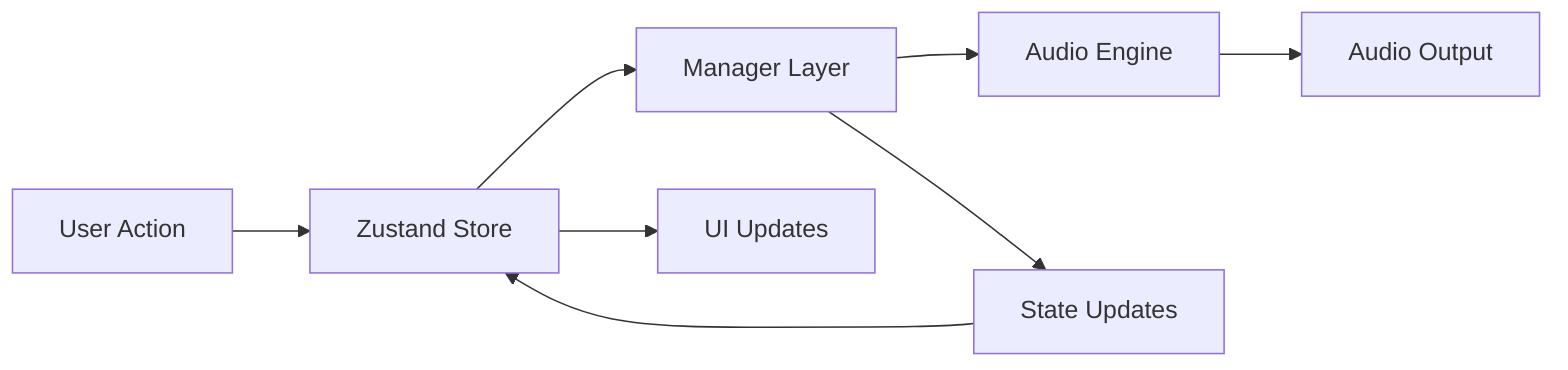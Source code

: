 graph LR
    A[User Action] --> B[Zustand Store]
    B --> C[Manager Layer]
    C --> D[Audio Engine]
    D --> E[Audio Output]
    
    B --> F[UI Updates]
    C --> G[State Updates]
    G --> B